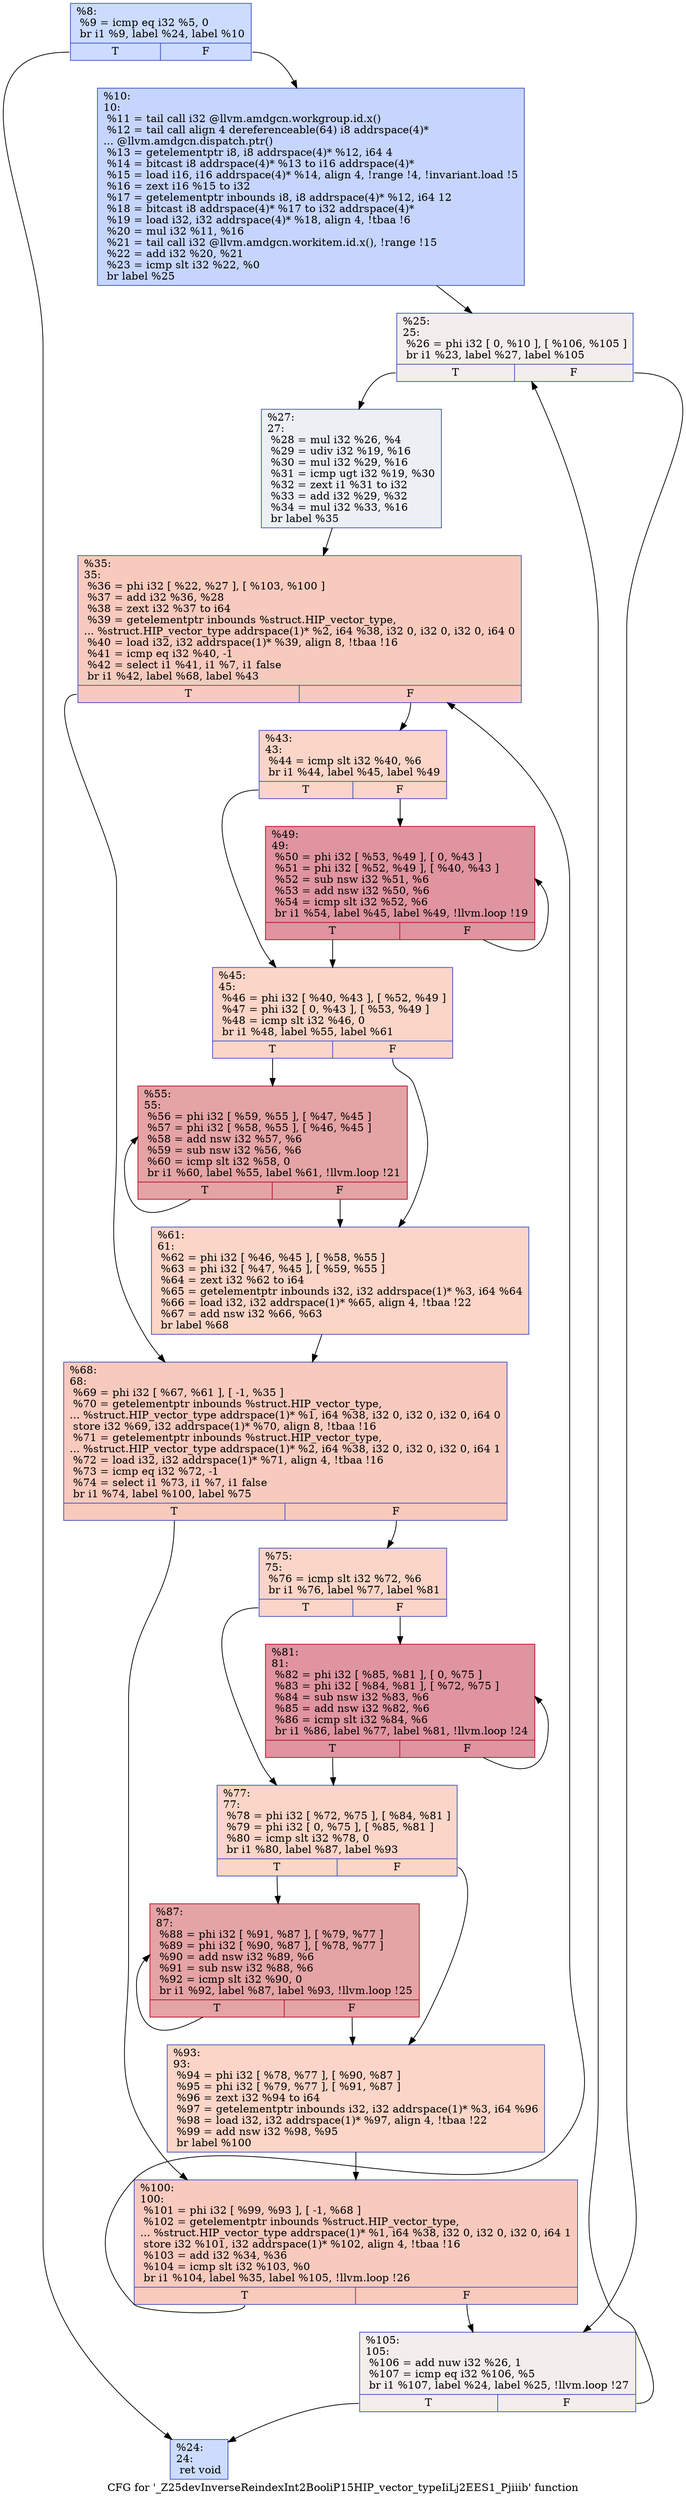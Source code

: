 digraph "CFG for '_Z25devInverseReindexInt2BooliP15HIP_vector_typeIiLj2EES1_Pjiiib' function" {
	label="CFG for '_Z25devInverseReindexInt2BooliP15HIP_vector_typeIiLj2EES1_Pjiiib' function";

	Node0x487bf80 [shape=record,color="#3d50c3ff", style=filled, fillcolor="#8caffe70",label="{%8:\l  %9 = icmp eq i32 %5, 0\l  br i1 %9, label %24, label %10\l|{<s0>T|<s1>F}}"];
	Node0x487bf80:s0 -> Node0x487bf30;
	Node0x487bf80:s1 -> Node0x487aa50;
	Node0x487aa50 [shape=record,color="#3d50c3ff", style=filled, fillcolor="#7ea1fa70",label="{%10:\l10:                                               \l  %11 = tail call i32 @llvm.amdgcn.workgroup.id.x()\l  %12 = tail call align 4 dereferenceable(64) i8 addrspace(4)*\l... @llvm.amdgcn.dispatch.ptr()\l  %13 = getelementptr i8, i8 addrspace(4)* %12, i64 4\l  %14 = bitcast i8 addrspace(4)* %13 to i16 addrspace(4)*\l  %15 = load i16, i16 addrspace(4)* %14, align 4, !range !4, !invariant.load !5\l  %16 = zext i16 %15 to i32\l  %17 = getelementptr inbounds i8, i8 addrspace(4)* %12, i64 12\l  %18 = bitcast i8 addrspace(4)* %17 to i32 addrspace(4)*\l  %19 = load i32, i32 addrspace(4)* %18, align 4, !tbaa !6\l  %20 = mul i32 %11, %16\l  %21 = tail call i32 @llvm.amdgcn.workitem.id.x(), !range !15\l  %22 = add i32 %20, %21\l  %23 = icmp slt i32 %22, %0\l  br label %25\l}"];
	Node0x487aa50 -> Node0x487e410;
	Node0x487bf30 [shape=record,color="#3d50c3ff", style=filled, fillcolor="#8caffe70",label="{%24:\l24:                                               \l  ret void\l}"];
	Node0x487e410 [shape=record,color="#3d50c3ff", style=filled, fillcolor="#e5d8d170",label="{%25:\l25:                                               \l  %26 = phi i32 [ 0, %10 ], [ %106, %105 ]\l  br i1 %23, label %27, label %105\l|{<s0>T|<s1>F}}"];
	Node0x487e410:s0 -> Node0x487e650;
	Node0x487e410:s1 -> Node0x487e510;
	Node0x487e650 [shape=record,color="#3d50c3ff", style=filled, fillcolor="#d4dbe670",label="{%27:\l27:                                               \l  %28 = mul i32 %26, %4\l  %29 = udiv i32 %19, %16\l  %30 = mul i32 %29, %16\l  %31 = icmp ugt i32 %19, %30\l  %32 = zext i1 %31 to i32\l  %33 = add i32 %29, %32\l  %34 = mul i32 %33, %16\l  br label %35\l}"];
	Node0x487e650 -> Node0x487dc10;
	Node0x487dc10 [shape=record,color="#3d50c3ff", style=filled, fillcolor="#ef886b70",label="{%35:\l35:                                               \l  %36 = phi i32 [ %22, %27 ], [ %103, %100 ]\l  %37 = add i32 %36, %28\l  %38 = zext i32 %37 to i64\l  %39 = getelementptr inbounds %struct.HIP_vector_type,\l... %struct.HIP_vector_type addrspace(1)* %2, i64 %38, i32 0, i32 0, i32 0, i64 0\l  %40 = load i32, i32 addrspace(1)* %39, align 8, !tbaa !16\l  %41 = icmp eq i32 %40, -1\l  %42 = select i1 %41, i1 %7, i1 false\l  br i1 %42, label %68, label %43\l|{<s0>T|<s1>F}}"];
	Node0x487dc10:s0 -> Node0x487f440;
	Node0x487dc10:s1 -> Node0x487f4d0;
	Node0x487f4d0 [shape=record,color="#3d50c3ff", style=filled, fillcolor="#f5a08170",label="{%43:\l43:                                               \l  %44 = icmp slt i32 %40, %6\l  br i1 %44, label %45, label %49\l|{<s0>T|<s1>F}}"];
	Node0x487f4d0:s0 -> Node0x487f6a0;
	Node0x487f4d0:s1 -> Node0x487f6f0;
	Node0x487f6a0 [shape=record,color="#3d50c3ff", style=filled, fillcolor="#f5a08170",label="{%45:\l45:                                               \l  %46 = phi i32 [ %40, %43 ], [ %52, %49 ]\l  %47 = phi i32 [ 0, %43 ], [ %53, %49 ]\l  %48 = icmp slt i32 %46, 0\l  br i1 %48, label %55, label %61\l|{<s0>T|<s1>F}}"];
	Node0x487f6a0:s0 -> Node0x487fac0;
	Node0x487f6a0:s1 -> Node0x487fb50;
	Node0x487f6f0 [shape=record,color="#b70d28ff", style=filled, fillcolor="#b70d2870",label="{%49:\l49:                                               \l  %50 = phi i32 [ %53, %49 ], [ 0, %43 ]\l  %51 = phi i32 [ %52, %49 ], [ %40, %43 ]\l  %52 = sub nsw i32 %51, %6\l  %53 = add nsw i32 %50, %6\l  %54 = icmp slt i32 %52, %6\l  br i1 %54, label %45, label %49, !llvm.loop !19\l|{<s0>T|<s1>F}}"];
	Node0x487f6f0:s0 -> Node0x487f6a0;
	Node0x487f6f0:s1 -> Node0x487f6f0;
	Node0x487fac0 [shape=record,color="#b70d28ff", style=filled, fillcolor="#c32e3170",label="{%55:\l55:                                               \l  %56 = phi i32 [ %59, %55 ], [ %47, %45 ]\l  %57 = phi i32 [ %58, %55 ], [ %46, %45 ]\l  %58 = add nsw i32 %57, %6\l  %59 = sub nsw i32 %56, %6\l  %60 = icmp slt i32 %58, 0\l  br i1 %60, label %55, label %61, !llvm.loop !21\l|{<s0>T|<s1>F}}"];
	Node0x487fac0:s0 -> Node0x487fac0;
	Node0x487fac0:s1 -> Node0x487fb50;
	Node0x487fb50 [shape=record,color="#3d50c3ff", style=filled, fillcolor="#f5a08170",label="{%61:\l61:                                               \l  %62 = phi i32 [ %46, %45 ], [ %58, %55 ]\l  %63 = phi i32 [ %47, %45 ], [ %59, %55 ]\l  %64 = zext i32 %62 to i64\l  %65 = getelementptr inbounds i32, i32 addrspace(1)* %3, i64 %64\l  %66 = load i32, i32 addrspace(1)* %65, align 4, !tbaa !22\l  %67 = add nsw i32 %66, %63\l  br label %68\l}"];
	Node0x487fb50 -> Node0x487f440;
	Node0x487f440 [shape=record,color="#3d50c3ff", style=filled, fillcolor="#ef886b70",label="{%68:\l68:                                               \l  %69 = phi i32 [ %67, %61 ], [ -1, %35 ]\l  %70 = getelementptr inbounds %struct.HIP_vector_type,\l... %struct.HIP_vector_type addrspace(1)* %1, i64 %38, i32 0, i32 0, i32 0, i64 0\l  store i32 %69, i32 addrspace(1)* %70, align 8, !tbaa !16\l  %71 = getelementptr inbounds %struct.HIP_vector_type,\l... %struct.HIP_vector_type addrspace(1)* %2, i64 %38, i32 0, i32 0, i32 0, i64 1\l  %72 = load i32, i32 addrspace(1)* %71, align 4, !tbaa !16\l  %73 = icmp eq i32 %72, -1\l  %74 = select i1 %73, i1 %7, i1 false\l  br i1 %74, label %100, label %75\l|{<s0>T|<s1>F}}"];
	Node0x487f440:s0 -> Node0x487ed50;
	Node0x487f440:s1 -> Node0x48817b0;
	Node0x48817b0 [shape=record,color="#3d50c3ff", style=filled, fillcolor="#f5a08170",label="{%75:\l75:                                               \l  %76 = icmp slt i32 %72, %6\l  br i1 %76, label %77, label %81\l|{<s0>T|<s1>F}}"];
	Node0x48817b0:s0 -> Node0x4881940;
	Node0x48817b0:s1 -> Node0x4881990;
	Node0x4881940 [shape=record,color="#3d50c3ff", style=filled, fillcolor="#f5a08170",label="{%77:\l77:                                               \l  %78 = phi i32 [ %72, %75 ], [ %84, %81 ]\l  %79 = phi i32 [ 0, %75 ], [ %85, %81 ]\l  %80 = icmp slt i32 %78, 0\l  br i1 %80, label %87, label %93\l|{<s0>T|<s1>F}}"];
	Node0x4881940:s0 -> Node0x4881d30;
	Node0x4881940:s1 -> Node0x4881dc0;
	Node0x4881990 [shape=record,color="#b70d28ff", style=filled, fillcolor="#b70d2870",label="{%81:\l81:                                               \l  %82 = phi i32 [ %85, %81 ], [ 0, %75 ]\l  %83 = phi i32 [ %84, %81 ], [ %72, %75 ]\l  %84 = sub nsw i32 %83, %6\l  %85 = add nsw i32 %82, %6\l  %86 = icmp slt i32 %84, %6\l  br i1 %86, label %77, label %81, !llvm.loop !24\l|{<s0>T|<s1>F}}"];
	Node0x4881990:s0 -> Node0x4881940;
	Node0x4881990:s1 -> Node0x4881990;
	Node0x4881d30 [shape=record,color="#b70d28ff", style=filled, fillcolor="#c32e3170",label="{%87:\l87:                                               \l  %88 = phi i32 [ %91, %87 ], [ %79, %77 ]\l  %89 = phi i32 [ %90, %87 ], [ %78, %77 ]\l  %90 = add nsw i32 %89, %6\l  %91 = sub nsw i32 %88, %6\l  %92 = icmp slt i32 %90, 0\l  br i1 %92, label %87, label %93, !llvm.loop !25\l|{<s0>T|<s1>F}}"];
	Node0x4881d30:s0 -> Node0x4881d30;
	Node0x4881d30:s1 -> Node0x4881dc0;
	Node0x4881dc0 [shape=record,color="#3d50c3ff", style=filled, fillcolor="#f5a08170",label="{%93:\l93:                                               \l  %94 = phi i32 [ %78, %77 ], [ %90, %87 ]\l  %95 = phi i32 [ %79, %77 ], [ %91, %87 ]\l  %96 = zext i32 %94 to i64\l  %97 = getelementptr inbounds i32, i32 addrspace(1)* %3, i64 %96\l  %98 = load i32, i32 addrspace(1)* %97, align 4, !tbaa !22\l  %99 = add nsw i32 %98, %95\l  br label %100\l}"];
	Node0x4881dc0 -> Node0x487ed50;
	Node0x487ed50 [shape=record,color="#3d50c3ff", style=filled, fillcolor="#ef886b70",label="{%100:\l100:                                              \l  %101 = phi i32 [ %99, %93 ], [ -1, %68 ]\l  %102 = getelementptr inbounds %struct.HIP_vector_type,\l... %struct.HIP_vector_type addrspace(1)* %1, i64 %38, i32 0, i32 0, i32 0, i64 1\l  store i32 %101, i32 addrspace(1)* %102, align 4, !tbaa !16\l  %103 = add i32 %34, %36\l  %104 = icmp slt i32 %103, %0\l  br i1 %104, label %35, label %105, !llvm.loop !26\l|{<s0>T|<s1>F}}"];
	Node0x487ed50:s0 -> Node0x487dc10;
	Node0x487ed50:s1 -> Node0x487e510;
	Node0x487e510 [shape=record,color="#3d50c3ff", style=filled, fillcolor="#e5d8d170",label="{%105:\l105:                                              \l  %106 = add nuw i32 %26, 1\l  %107 = icmp eq i32 %106, %5\l  br i1 %107, label %24, label %25, !llvm.loop !27\l|{<s0>T|<s1>F}}"];
	Node0x487e510:s0 -> Node0x487bf30;
	Node0x487e510:s1 -> Node0x487e410;
}
